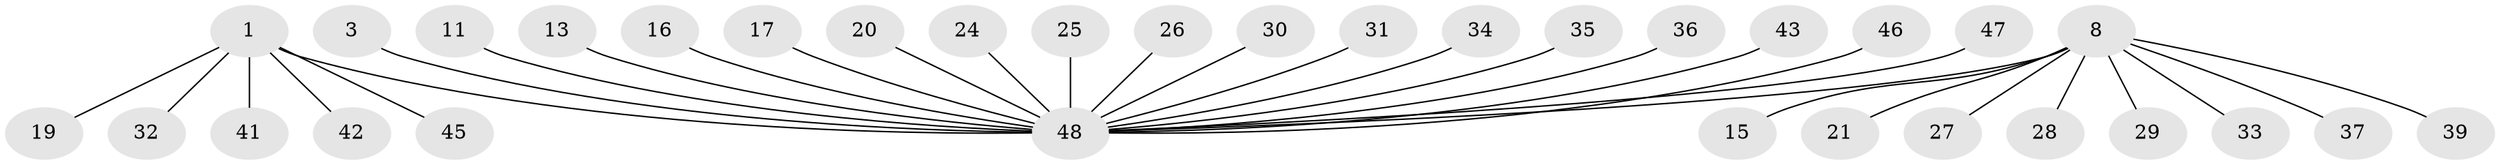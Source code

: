 // original degree distribution, {10: 0.020833333333333332, 5: 0.041666666666666664, 2: 0.16666666666666666, 11: 0.020833333333333332, 3: 0.020833333333333332, 8: 0.041666666666666664, 9: 0.020833333333333332, 4: 0.020833333333333332, 1: 0.6458333333333334}
// Generated by graph-tools (version 1.1) at 2025/57/03/04/25 21:57:31]
// undirected, 33 vertices, 32 edges
graph export_dot {
graph [start="1"]
  node [color=gray90,style=filled];
  1;
  3;
  8 [super="+7"];
  11;
  13;
  15;
  16;
  17;
  19;
  20;
  21;
  24;
  25;
  26;
  27;
  28;
  29;
  30;
  31;
  32;
  33;
  34;
  35;
  36;
  37;
  39;
  41;
  42;
  43 [super="+40"];
  45 [super="+12"];
  46 [super="+18"];
  47 [super="+44"];
  48 [super="+5+10+22+38+6"];
  1 -- 19;
  1 -- 32;
  1 -- 41;
  1 -- 42;
  1 -- 45;
  1 -- 48 [weight=5];
  3 -- 48 [weight=2];
  8 -- 15;
  8 -- 33;
  8 -- 37;
  8 -- 39;
  8 -- 21;
  8 -- 27;
  8 -- 28;
  8 -- 29;
  8 -- 48 [weight=4];
  11 -- 48;
  13 -- 48;
  16 -- 48;
  17 -- 48;
  20 -- 48;
  24 -- 48;
  25 -- 48;
  26 -- 48;
  30 -- 48;
  31 -- 48;
  34 -- 48;
  35 -- 48;
  36 -- 48;
  43 -- 48;
  46 -- 48;
  47 -- 48;
}
